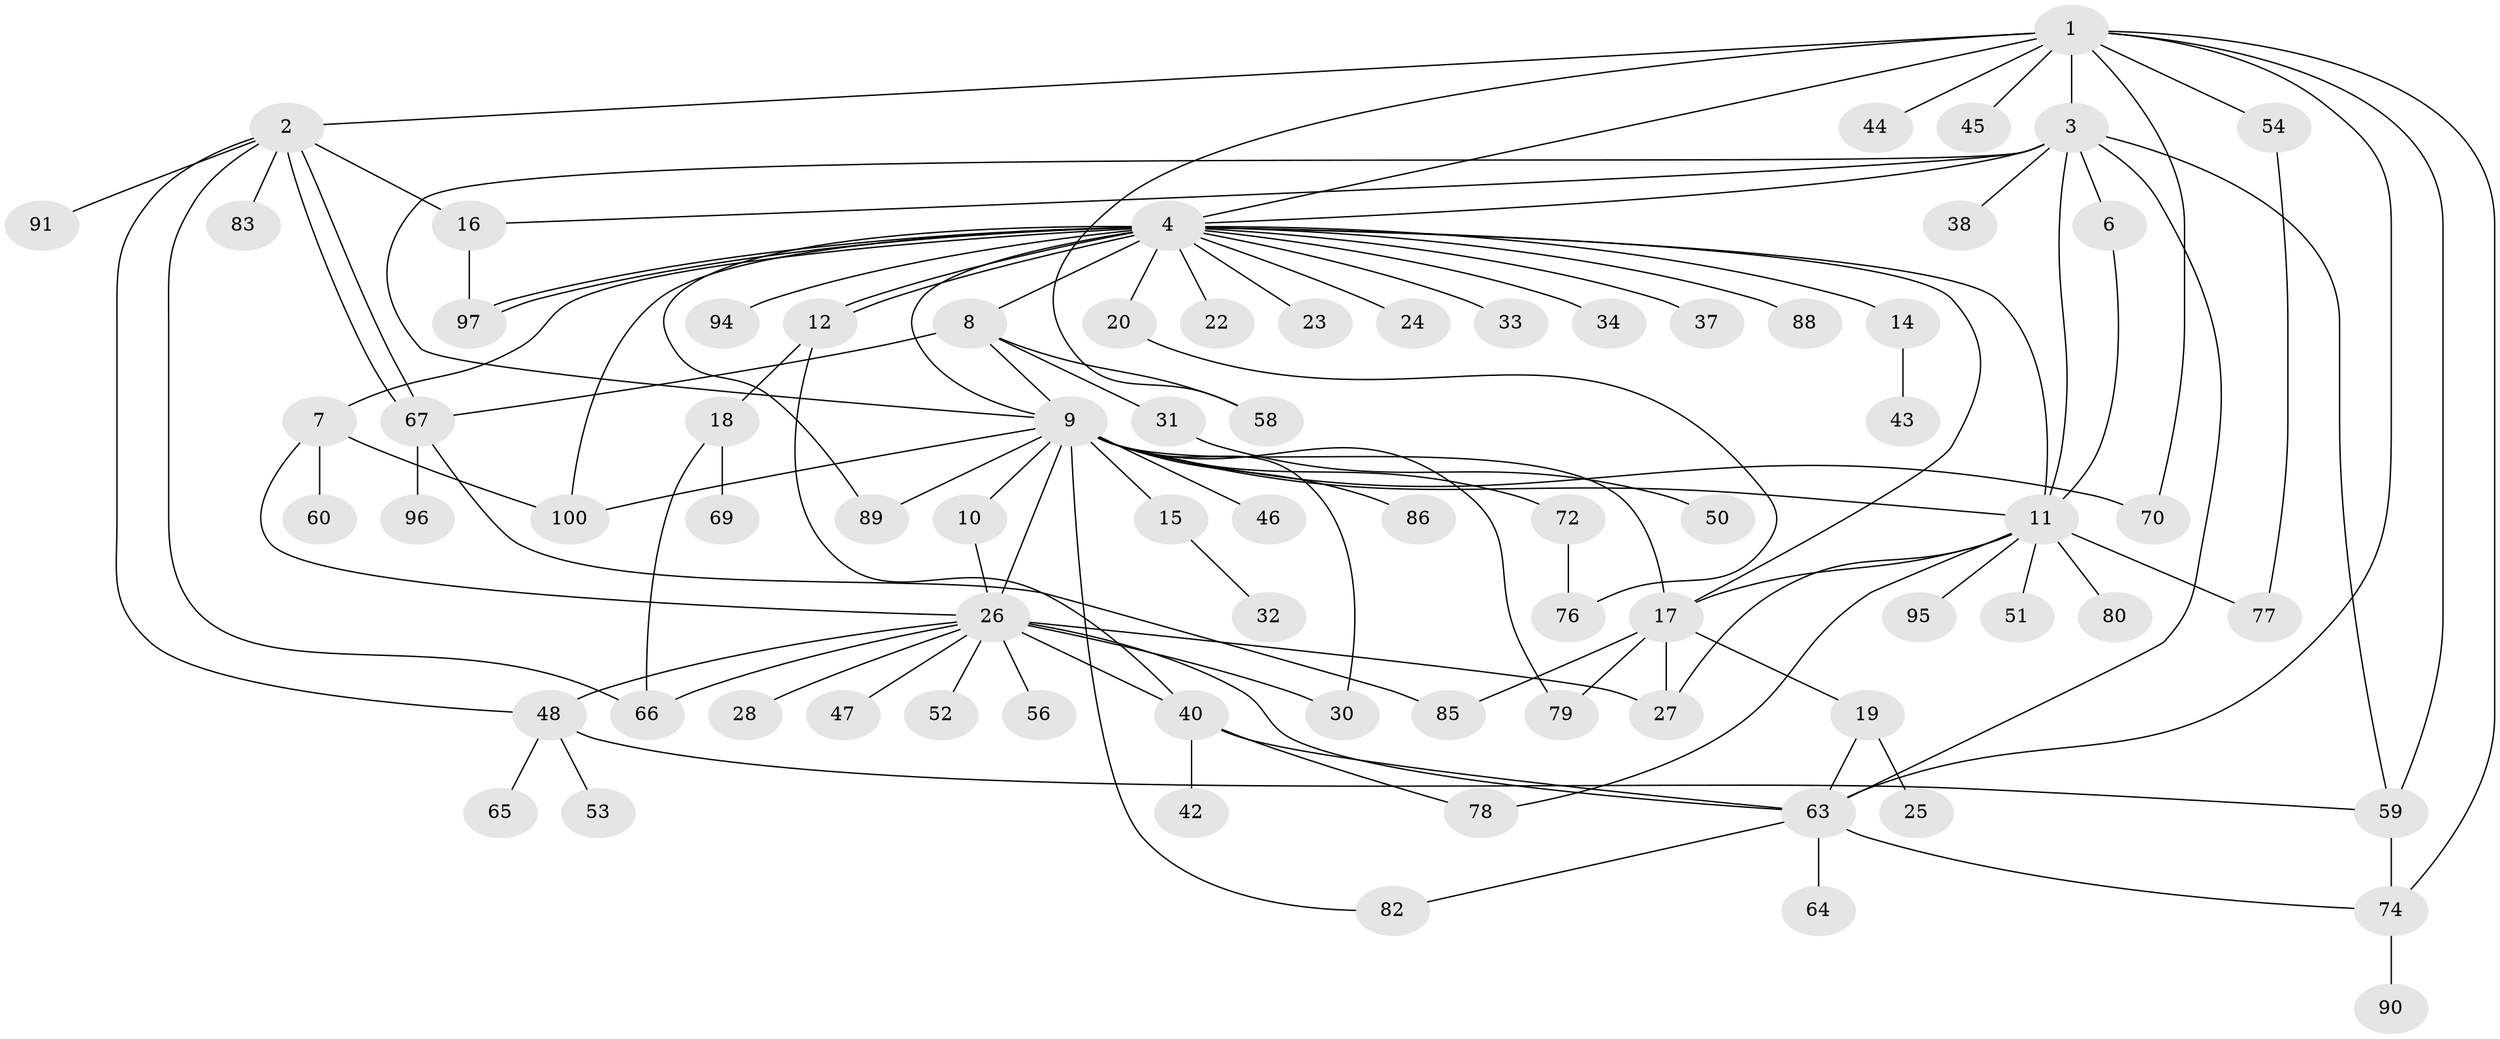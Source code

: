 // Generated by graph-tools (version 1.1) at 2025/23/03/03/25 07:23:54]
// undirected, 76 vertices, 117 edges
graph export_dot {
graph [start="1"]
  node [color=gray90,style=filled];
  1 [super="+39"];
  2 [super="+29"];
  3 [super="+84"];
  4 [super="+5"];
  6;
  7 [super="+35"];
  8 [super="+92"];
  9 [super="+13"];
  10 [super="+55"];
  11 [super="+21"];
  12 [super="+81"];
  14;
  15;
  16 [super="+49"];
  17;
  18;
  19 [super="+36"];
  20 [super="+61"];
  22;
  23;
  24;
  25;
  26 [super="+41"];
  27;
  28;
  30 [super="+62"];
  31;
  32;
  33;
  34;
  37;
  38;
  40 [super="+71"];
  42;
  43;
  44;
  45;
  46;
  47;
  48 [super="+73"];
  50;
  51 [super="+57"];
  52;
  53;
  54 [super="+68"];
  56;
  58;
  59 [super="+98"];
  60;
  63 [super="+75"];
  64;
  65;
  66;
  67;
  69;
  70;
  72;
  74 [super="+93"];
  76 [super="+99"];
  77;
  78;
  79;
  80;
  82;
  83;
  85 [super="+87"];
  86;
  88;
  89;
  90;
  91;
  94;
  95;
  96;
  97;
  100;
  1 -- 2;
  1 -- 3;
  1 -- 4;
  1 -- 44;
  1 -- 45;
  1 -- 54;
  1 -- 58;
  1 -- 63;
  1 -- 70;
  1 -- 74;
  1 -- 59;
  2 -- 16;
  2 -- 48;
  2 -- 66;
  2 -- 67;
  2 -- 67;
  2 -- 83;
  2 -- 91;
  3 -- 4;
  3 -- 6;
  3 -- 9;
  3 -- 11;
  3 -- 16;
  3 -- 38;
  3 -- 59;
  3 -- 63;
  4 -- 8;
  4 -- 9;
  4 -- 12;
  4 -- 12;
  4 -- 14;
  4 -- 17;
  4 -- 20 [weight=2];
  4 -- 22;
  4 -- 23;
  4 -- 24;
  4 -- 33;
  4 -- 34;
  4 -- 37;
  4 -- 88;
  4 -- 89;
  4 -- 94;
  4 -- 97;
  4 -- 97;
  4 -- 100;
  4 -- 11;
  4 -- 7;
  6 -- 11;
  7 -- 26;
  7 -- 60;
  7 -- 100;
  8 -- 9;
  8 -- 31;
  8 -- 58;
  8 -- 67;
  9 -- 10;
  9 -- 11;
  9 -- 15;
  9 -- 26 [weight=2];
  9 -- 30;
  9 -- 46;
  9 -- 70;
  9 -- 72;
  9 -- 79;
  9 -- 82;
  9 -- 86;
  9 -- 89;
  9 -- 100;
  9 -- 17;
  10 -- 26;
  11 -- 17;
  11 -- 27;
  11 -- 51;
  11 -- 77;
  11 -- 78;
  11 -- 80;
  11 -- 95;
  12 -- 18;
  12 -- 40;
  14 -- 43;
  15 -- 32;
  16 -- 97;
  17 -- 19;
  17 -- 27;
  17 -- 79;
  17 -- 85;
  18 -- 66;
  18 -- 69;
  19 -- 25;
  19 -- 63;
  20 -- 76;
  26 -- 27;
  26 -- 28;
  26 -- 30;
  26 -- 40;
  26 -- 47;
  26 -- 48;
  26 -- 56;
  26 -- 63;
  26 -- 52;
  26 -- 66;
  31 -- 50;
  40 -- 42;
  40 -- 78;
  40 -- 63;
  48 -- 53;
  48 -- 59;
  48 -- 65;
  54 -- 77;
  59 -- 74;
  63 -- 64;
  63 -- 74;
  63 -- 82;
  67 -- 85;
  67 -- 96;
  72 -- 76;
  74 -- 90;
}

